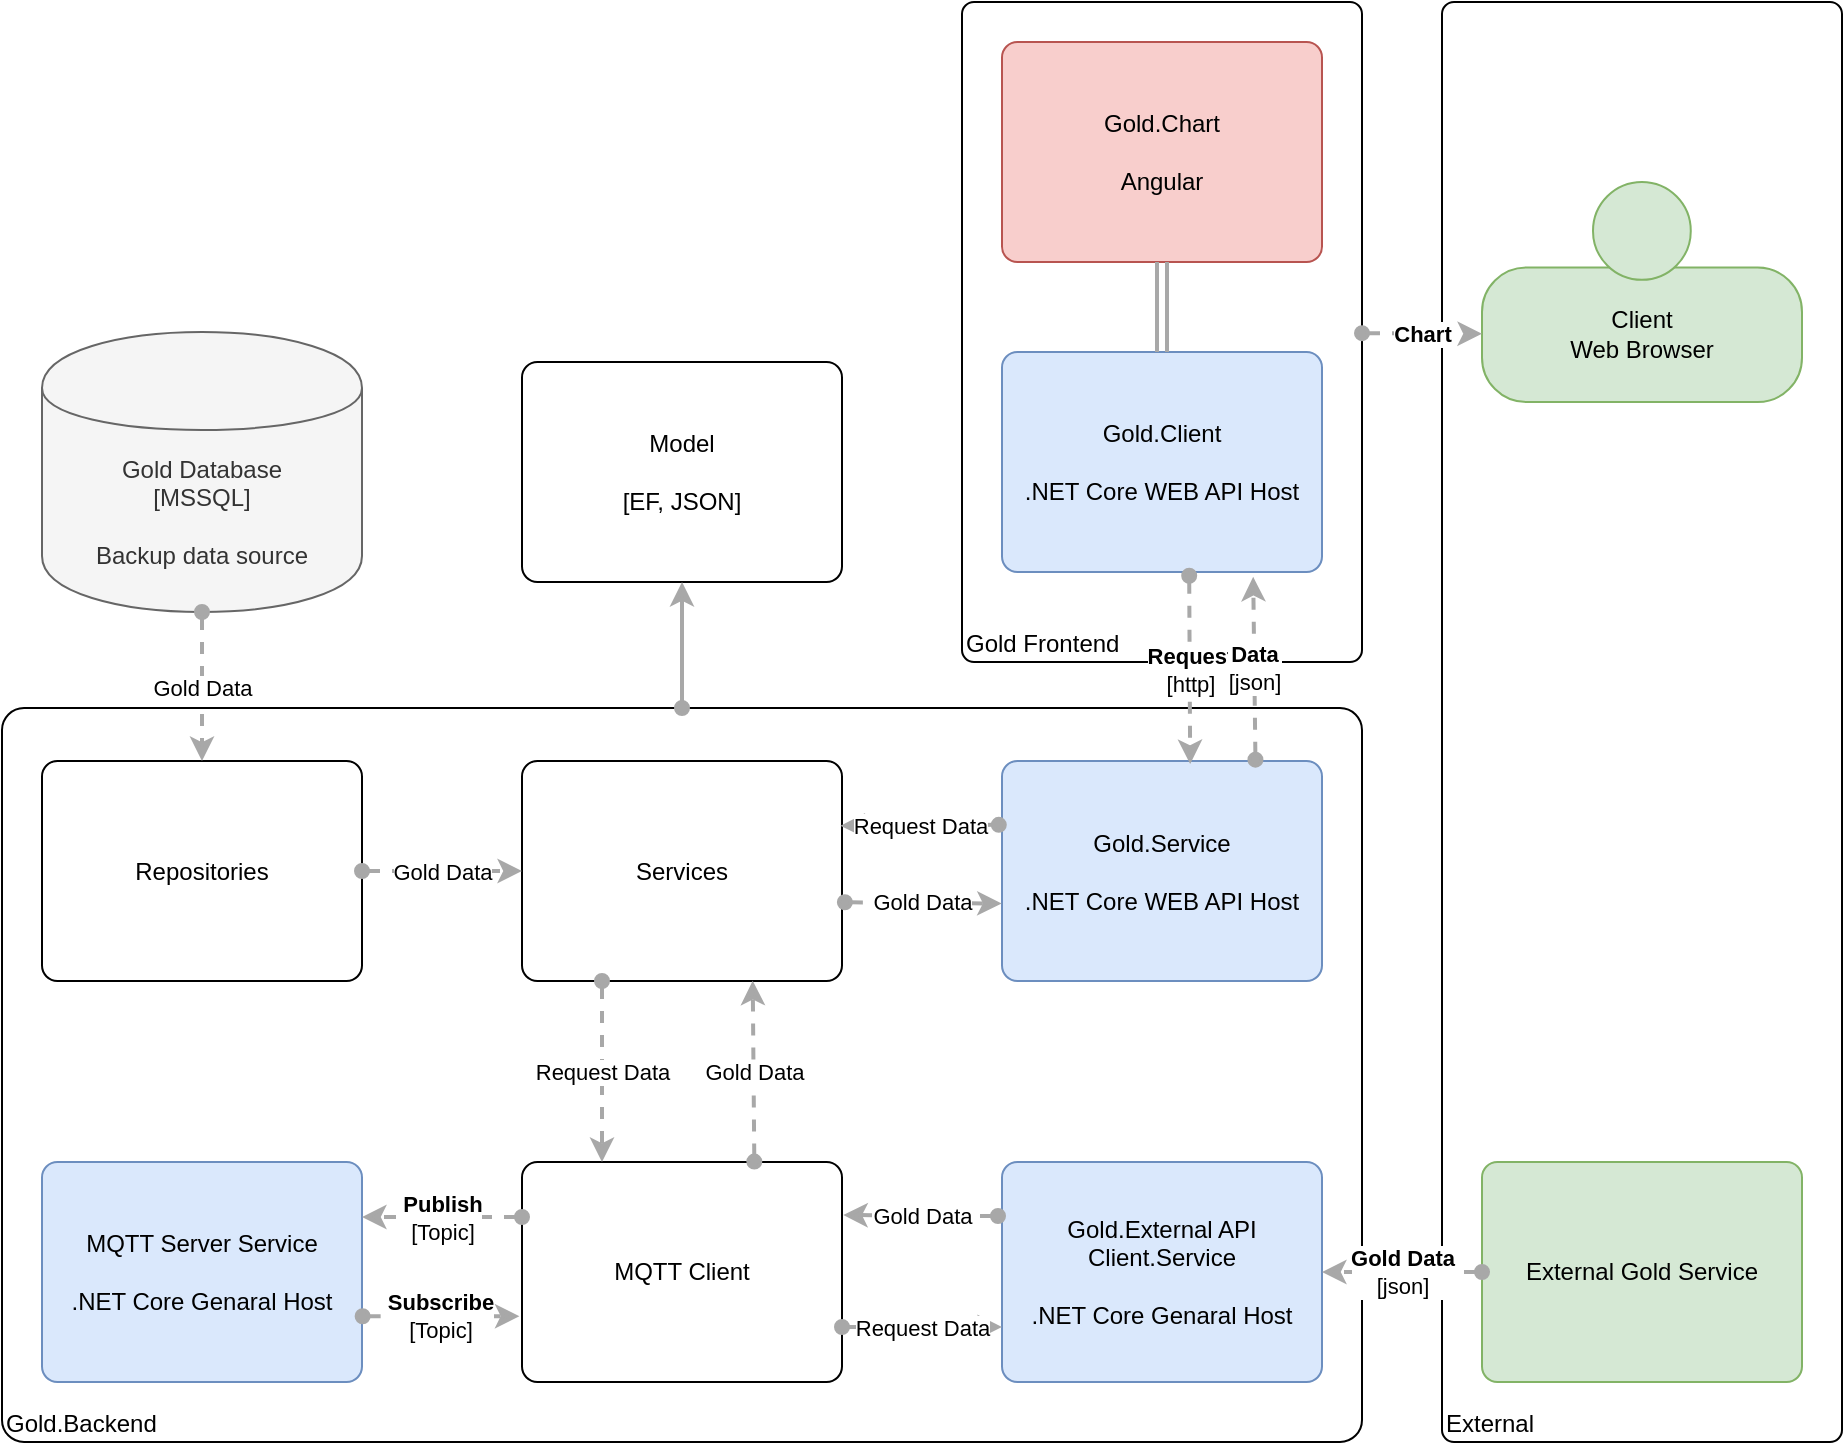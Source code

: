 <mxfile version="10.6.3" type="device"><diagram id="SVDi3Crjq7PxIm8EfB3E" name="Page-1"><mxGraphModel dx="3672" dy="833" grid="1" gridSize="10" guides="1" tooltips="1" connect="1" arrows="1" fold="1" page="1" pageScale="1" pageWidth="850" pageHeight="1100" math="0" shadow="0"><root><mxCell id="0"/><mxCell id="1" parent="0"/><object label="External" placeholders="1" c4Name="name" c4Type="ExecutionEnvironment" c4Application="applicationAndVersion" id="Kc7bczG8FJDXZqXD9Poh-52"><mxCell style="rounded=1;whiteSpace=wrap;html=1;labelBackgroundColor=none;fillColor=#ffffff;fontColor=#000000;align=left;arcSize=3;strokeColor=#000000;verticalAlign=bottom;" vertex="1" parent="1"><mxGeometry x="-940" y="60" width="200" height="720" as="geometry"/><C4ExecutionEnvironment as="c4"/></mxCell></object><object label="&lt;div style=&quot;text-align: left&quot;&gt;Gold Frontend&lt;br&gt;&lt;/div&gt;" placeholders="1" c4Name="name" c4Type="ExecutionEnvironment" c4Application="applicationAndVersion" id="Kc7bczG8FJDXZqXD9Poh-27"><mxCell style="rounded=1;whiteSpace=wrap;html=1;labelBackgroundColor=none;fillColor=#ffffff;fontColor=#000000;align=left;arcSize=3;strokeColor=#000000;verticalAlign=bottom;" vertex="1" parent="1"><mxGeometry x="-1180" y="60" width="200" height="330" as="geometry"/><C4ExecutionEnvironment as="c4"/></mxCell></object><object label="&lt;div style=&quot;text-align: left&quot;&gt;Gold.Backend&lt;br&gt;&lt;/div&gt;" placeholders="1" c4Name="name" c4Type="ExecutionEnvironment" c4Application="applicationAndVersion" id="Kc7bczG8FJDXZqXD9Poh-26"><mxCell style="rounded=1;whiteSpace=wrap;html=1;labelBackgroundColor=none;fillColor=#ffffff;fontColor=#000000;align=left;arcSize=3;strokeColor=#000000;verticalAlign=bottom;" vertex="1" parent="1"><mxGeometry x="-1660" y="413" width="680" height="367" as="geometry"/><C4ExecutionEnvironment as="c4"/></mxCell></object><object label="&lt;div&gt;Model&lt;/div&gt;&lt;div&gt;&lt;br&gt;&lt;/div&gt;&lt;div&gt;[EF, JSON]&lt;/div&gt;" placeholders="1" c4Name="name" c4Type="SoftwareSystem" c4Description="Beschreibung" id="Kc7bczG8FJDXZqXD9Poh-11"><mxCell style="rounded=1;whiteSpace=wrap;html=1;labelBackgroundColor=none;align=center;arcSize=7;" vertex="1" parent="1"><mxGeometry x="-1400" y="240" width="160" height="110" as="geometry"/><C4SoftwareSystem as="c4"/></mxCell></object><object label="Repositories" placeholders="1" c4Name="name" c4Type="SoftwareSystem" c4Description="Beschreibung" id="Kc7bczG8FJDXZqXD9Poh-12"><mxCell style="rounded=1;whiteSpace=wrap;html=1;labelBackgroundColor=none;align=center;arcSize=7;" vertex="1" parent="1"><mxGeometry x="-1640" y="439.5" width="160" height="110" as="geometry"/><C4SoftwareSystem as="c4"/></mxCell></object><object label="Services" placeholders="1" c4Name="name" c4Type="SoftwareSystem" c4Description="Beschreibung" id="Kc7bczG8FJDXZqXD9Poh-13"><mxCell style="rounded=1;whiteSpace=wrap;html=1;labelBackgroundColor=none;align=center;arcSize=7;" vertex="1" parent="1"><mxGeometry x="-1400" y="439.5" width="160" height="110" as="geometry"/><C4SoftwareSystem as="c4"/></mxCell></object><object label="&lt;div&gt;Gold.Service&lt;/div&gt;&lt;div&gt;&lt;br&gt;&lt;/div&gt;&lt;div&gt;.NET Core WEB API Host&lt;br&gt;&lt;/div&gt;" placeholders="1" c4Name="name" c4Type="SoftwareSystem" c4Description="Beschreibung" id="Kc7bczG8FJDXZqXD9Poh-14"><mxCell style="rounded=1;whiteSpace=wrap;html=1;labelBackgroundColor=none;fillColor=#dae8fc;fontColor=#000000;align=center;arcSize=7;strokeColor=#6c8ebf;" vertex="1" parent="1"><mxGeometry x="-1160" y="439.5" width="160" height="110" as="geometry"/><C4SoftwareSystem as="c4"/></mxCell></object><object label="MQTT Client" placeholders="1" c4Name="name" c4Type="SoftwareSystem" c4Description="Beschreibung" id="Kc7bczG8FJDXZqXD9Poh-15"><mxCell style="rounded=1;whiteSpace=wrap;html=1;labelBackgroundColor=none;align=center;arcSize=7;" vertex="1" parent="1"><mxGeometry x="-1400" y="640" width="160" height="110" as="geometry"/><C4SoftwareSystem as="c4"/></mxCell></object><object label="&lt;div&gt;Gold.External API Client.Service&lt;/div&gt;&lt;div&gt;&lt;br&gt;&lt;/div&gt;&lt;div&gt;.NET Core Genaral Host&lt;br&gt;&lt;/div&gt;" placeholders="1" c4Name="name" c4Type="SoftwareSystem" c4Description="Beschreibung" id="Kc7bczG8FJDXZqXD9Poh-16"><mxCell style="rounded=1;whiteSpace=wrap;html=1;labelBackgroundColor=none;fillColor=#dae8fc;fontColor=#000000;align=center;arcSize=7;strokeColor=#6c8ebf;" vertex="1" parent="1"><mxGeometry x="-1160" y="640" width="160" height="110" as="geometry"/><C4SoftwareSystem as="c4"/></mxCell></object><object label="Gold.Client&lt;div&gt;&lt;br&gt;&lt;/div&gt;&lt;div&gt;.NET Core WEB API Host&lt;/div&gt;" placeholders="1" c4Name="name" c4Type="SoftwareSystem" c4Description="Beschreibung" id="Kc7bczG8FJDXZqXD9Poh-20"><mxCell style="rounded=1;whiteSpace=wrap;html=1;labelBackgroundColor=none;fillColor=#dae8fc;fontColor=#000000;align=center;arcSize=7;strokeColor=#6c8ebf;" vertex="1" parent="1"><mxGeometry x="-1160" y="235" width="160" height="110" as="geometry"/><C4SoftwareSystem as="c4"/></mxCell></object><object label="&lt;div&gt;MQTT Server Service&lt;/div&gt;&lt;div&gt;&lt;br&gt;&lt;/div&gt;.NET Core Genaral Host" placeholders="1" c4Name="name" c4Type="Component" c4Technology="technology" c4Description="Beschreibung" id="Kc7bczG8FJDXZqXD9Poh-23"><mxCell style="rounded=1;whiteSpace=wrap;html=1;labelBackgroundColor=none;fillColor=#dae8fc;fontColor=#000000;align=center;arcSize=7;strokeColor=#6c8ebf;" vertex="1" parent="1"><mxGeometry x="-1640" y="640" width="160" height="110" as="geometry"/><C4Component as="c4"/></mxCell></object><object label="&lt;span&gt;Gold.Chart&lt;/span&gt;&lt;div&gt;&lt;br&gt;&lt;/div&gt;&lt;div&gt;Angular&lt;/div&gt;" placeholders="1" c4Name="name" c4Type="Component" c4Technology="technology" c4Description="Beschreibung" id="Kc7bczG8FJDXZqXD9Poh-24"><mxCell style="rounded=1;whiteSpace=wrap;html=1;labelBackgroundColor=none;fillColor=#f8cecc;align=center;arcSize=7;strokeColor=#b85450;" vertex="1" parent="1"><mxGeometry x="-1160" y="80" width="160" height="110" as="geometry"/><C4Component as="c4"/></mxCell></object><object label="&lt;span&gt;Gold Database&lt;/span&gt;&lt;div&gt;[MSSQL]&lt;/div&gt;&lt;div&gt;&lt;br&gt;&lt;/div&gt;&lt;div&gt;Backup data source&lt;br&gt;&lt;/div&gt;" placeholders="1" c4Type="Database" c4Technology="technology" c4Description="Beschreibung" id="Kc7bczG8FJDXZqXD9Poh-25"><mxCell style="shape=cylinder;whiteSpace=wrap;html=1;boundedLbl=1;rounded=0;labelBackgroundColor=none;fillColor=#f5f5f5;fontSize=12;align=center;strokeColor=#666666;fontColor=#333333;" vertex="1" parent="1"><mxGeometry x="-1640" y="225" width="160" height="140" as="geometry"/><C4Database as="c4"/></mxCell></object><object label="&lt;span&gt;External Gold Service&lt;br&gt;&lt;/span&gt;" placeholders="1" c4Name="name" c4Type="Component" c4Technology="technology" c4Description="Beschreibung" id="Kc7bczG8FJDXZqXD9Poh-28"><mxCell style="rounded=1;whiteSpace=wrap;html=1;labelBackgroundColor=none;fillColor=#d5e8d4;align=center;arcSize=7;strokeColor=#82b366;" vertex="1" parent="1"><mxGeometry x="-920" y="640" width="160" height="110" as="geometry"/><C4Component as="c4"/></mxCell></object><mxCell id="Kc7bczG8FJDXZqXD9Poh-43" value="" style="group;rounded=0;labelBackgroundColor=none;align=center;html=1;" vertex="1" connectable="0" parent="1"><mxGeometry x="-920" y="150" width="160" height="110" as="geometry"/><C4Person as="c4"/></mxCell><object label="&lt;div&gt;Client&lt;/div&gt;&lt;div&gt;Web Browser&lt;br&gt;&lt;/div&gt;" placeholders="1" c4Name="name" c4Type="body" c4Description="Beschreibung" id="Kc7bczG8FJDXZqXD9Poh-44"><mxCell style="rounded=1;whiteSpace=wrap;html=1;labelBackgroundColor=none;fillColor=#d5e8d4;align=center;arcSize=33;strokeColor=#82b366;" vertex="1" parent="Kc7bczG8FJDXZqXD9Poh-43"><mxGeometry y="42.778" width="160" height="67.222" as="geometry"/><C4Person as="c4"/></mxCell></object><mxCell id="Kc7bczG8FJDXZqXD9Poh-45" value="" style="ellipse;whiteSpace=wrap;html=1;aspect=fixed;rounded=0;labelBackgroundColor=none;fillColor=#d5e8d4;fontSize=12;align=center;strokeColor=#82b366;" vertex="1" parent="Kc7bczG8FJDXZqXD9Poh-43"><mxGeometry x="55.5" width="48.889" height="48.889" as="geometry"/><C4Person as="c4"/></mxCell><object label="&lt;div style=&quot;text-align: left&quot;&gt;&lt;div style=&quot;text-align: center&quot;&gt;&lt;b&gt;Gold Data&lt;br&gt;&lt;/b&gt;&lt;/div&gt;&lt;div style=&quot;text-align: center&quot;&gt;[json]&lt;/div&gt;&lt;/div&gt;" c4Type="Relationship" c4Description="Beschreibung" c4Technology="technology" id="Kc7bczG8FJDXZqXD9Poh-53"><mxCell style="edgeStyle=none;rounded=0;html=1;jettySize=auto;orthogonalLoop=1;strokeColor=#A8A8A8;strokeWidth=2;fontColor=#000000;jumpStyle=none;dashed=1;startArrow=oval;startFill=1;endArrow=classic;endFill=1;" edge="1" parent="1" source="Kc7bczG8FJDXZqXD9Poh-28" target="Kc7bczG8FJDXZqXD9Poh-16"><mxGeometry width="160" relative="1" as="geometry"><mxPoint x="-1030" y="820" as="sourcePoint"/><mxPoint x="-870" y="820" as="targetPoint"/></mxGeometry><C4Relationship as="c4"/></mxCell></object><object label="&lt;div style=&quot;text-align: left&quot;&gt;&lt;b&gt;Publish&lt;/b&gt;&lt;div style=&quot;text-align: center&quot;&gt;[Topic]&lt;/div&gt;&lt;/div&gt;" c4Type="Relationship" c4Description="Beschreibung" c4Technology="technology" id="Kc7bczG8FJDXZqXD9Poh-54"><mxCell style="edgeStyle=none;rounded=0;html=1;jettySize=auto;orthogonalLoop=1;strokeColor=#A8A8A8;strokeWidth=2;fontColor=#000000;jumpStyle=none;dashed=1;startArrow=oval;startFill=1;endArrow=classic;endFill=1;entryX=1;entryY=0.25;entryDx=0;entryDy=0;exitX=0;exitY=0.25;exitDx=0;exitDy=0;" edge="1" parent="1" source="Kc7bczG8FJDXZqXD9Poh-15" target="Kc7bczG8FJDXZqXD9Poh-23"><mxGeometry width="160" relative="1" as="geometry"><mxPoint x="-1500" y="680" as="sourcePoint"/><mxPoint x="-1340" y="680" as="targetPoint"/></mxGeometry><C4Relationship as="c4"/></mxCell></object><object label="&lt;div style=&quot;text-align: left&quot;&gt;&lt;b&gt;Subscribe&lt;/b&gt;&lt;div style=&quot;text-align: center&quot;&gt;[Topic]&lt;/div&gt;&lt;/div&gt;" c4Type="Relationship" c4Description="Beschreibung" c4Technology="technology" id="Kc7bczG8FJDXZqXD9Poh-55"><mxCell style="edgeStyle=none;rounded=0;html=1;entryX=-0.008;entryY=0.701;jettySize=auto;orthogonalLoop=1;strokeColor=#A8A8A8;strokeWidth=2;fontColor=#000000;jumpStyle=none;dashed=1;startArrow=oval;startFill=1;endArrow=classic;endFill=1;entryDx=0;entryDy=0;entryPerimeter=0;exitX=1.002;exitY=0.701;exitDx=0;exitDy=0;exitPerimeter=0;" edge="1" parent="1" source="Kc7bczG8FJDXZqXD9Poh-23" target="Kc7bczG8FJDXZqXD9Poh-15"><mxGeometry width="160" relative="1" as="geometry"><mxPoint x="-1460" y="730" as="sourcePoint"/><mxPoint x="-1300" y="730" as="targetPoint"/></mxGeometry><C4Relationship as="c4"/></mxCell></object><object label="Gold Data" c4Type="Relationship" c4Description="Beschreibung" c4Technology="technology" id="Kc7bczG8FJDXZqXD9Poh-56"><mxCell style="edgeStyle=none;rounded=0;html=1;entryX=1.004;entryY=0.241;jettySize=auto;orthogonalLoop=1;strokeColor=#A8A8A8;strokeWidth=2;fontColor=#000000;jumpStyle=none;dashed=1;startArrow=oval;startFill=1;endArrow=classic;endFill=1;entryDx=0;entryDy=0;entryPerimeter=0;" edge="1" parent="1" target="Kc7bczG8FJDXZqXD9Poh-15"><mxGeometry width="160" relative="1" as="geometry"><mxPoint x="-1162" y="667" as="sourcePoint"/><mxPoint x="-1070" y="680" as="targetPoint"/></mxGeometry><C4Relationship as="c4"/></mxCell></object><object label="Gold Data" c4Type="Relationship" c4Description="Beschreibung" c4Technology="technology" id="Kc7bczG8FJDXZqXD9Poh-57"><mxCell style="edgeStyle=none;rounded=0;html=1;entryX=0.721;entryY=0.999;jettySize=auto;orthogonalLoop=1;strokeColor=#A8A8A8;strokeWidth=2;fontColor=#000000;jumpStyle=none;dashed=1;startArrow=oval;startFill=1;endArrow=classic;endFill=1;entryDx=0;entryDy=0;entryPerimeter=0;exitX=0.726;exitY=-0.002;exitDx=0;exitDy=0;exitPerimeter=0;" edge="1" parent="1" source="Kc7bczG8FJDXZqXD9Poh-15" target="Kc7bczG8FJDXZqXD9Poh-13"><mxGeometry width="160" relative="1" as="geometry"><mxPoint x="-1152" y="677" as="sourcePoint"/><mxPoint x="-1229.4" y="676.6" as="targetPoint"/></mxGeometry><C4Relationship as="c4"/></mxCell></object><object label="Request Data" c4Type="Relationship" c4Description="Beschreibung" c4Technology="technology" id="Kc7bczG8FJDXZqXD9Poh-58"><mxCell style="edgeStyle=none;rounded=0;html=1;entryX=0.25;entryY=0;jettySize=auto;orthogonalLoop=1;strokeColor=#A8A8A8;strokeWidth=2;fontColor=#000000;jumpStyle=none;dashed=1;startArrow=oval;startFill=1;endArrow=classic;endFill=1;exitX=0.25;exitY=1;exitDx=0;exitDy=0;entryDx=0;entryDy=0;" edge="1" parent="1" source="Kc7bczG8FJDXZqXD9Poh-13" target="Kc7bczG8FJDXZqXD9Poh-15"><mxGeometry width="160" relative="1" as="geometry"><mxPoint x="-1410" y="600" as="sourcePoint"/><mxPoint x="-1250" y="600" as="targetPoint"/></mxGeometry><C4Relationship as="c4"/></mxCell></object><object label="Request Data" c4Type="Relationship" c4Description="Beschreibung" c4Technology="technology" id="Kc7bczG8FJDXZqXD9Poh-59"><mxCell style="edgeStyle=none;rounded=0;html=1;entryX=0;entryY=0.75;jettySize=auto;orthogonalLoop=1;strokeColor=#A8A8A8;strokeWidth=2;fontColor=#000000;jumpStyle=none;dashed=1;startArrow=oval;startFill=1;endArrow=classic;endFill=1;exitX=1;exitY=0.75;exitDx=0;exitDy=0;entryDx=0;entryDy=0;" edge="1" parent="1" source="Kc7bczG8FJDXZqXD9Poh-15" target="Kc7bczG8FJDXZqXD9Poh-16"><mxGeometry width="160" relative="1" as="geometry"><mxPoint x="-1349.8" y="559.4" as="sourcePoint"/><mxPoint x="-1349.8" y="650.2" as="targetPoint"/></mxGeometry><C4Relationship as="c4"/></mxCell></object><object label="Gold Data" c4Type="Relationship" c4Description="Beschreibung" c4Technology="technology" id="Kc7bczG8FJDXZqXD9Poh-60"><mxCell style="edgeStyle=none;rounded=0;html=1;jettySize=auto;orthogonalLoop=1;strokeColor=#A8A8A8;strokeWidth=2;fontColor=#000000;jumpStyle=none;dashed=1;startArrow=oval;startFill=1;endArrow=classic;endFill=1;" edge="1" parent="1" source="Kc7bczG8FJDXZqXD9Poh-12" target="Kc7bczG8FJDXZqXD9Poh-13"><mxGeometry width="160" relative="1" as="geometry"><mxPoint x="-1480" y="500" as="sourcePoint"/><mxPoint x="-1320" y="500" as="targetPoint"/></mxGeometry><C4Relationship as="c4"/></mxCell></object><object label="Gold Data" c4Type="Relationship" c4Description="Beschreibung" c4Technology="technology" id="Kc7bczG8FJDXZqXD9Poh-61"><mxCell style="edgeStyle=none;rounded=0;html=1;jettySize=auto;orthogonalLoop=1;strokeColor=#A8A8A8;strokeWidth=2;fontColor=#000000;jumpStyle=none;dashed=1;startArrow=oval;startFill=1;endArrow=classic;endFill=1;" edge="1" parent="1" source="Kc7bczG8FJDXZqXD9Poh-25" target="Kc7bczG8FJDXZqXD9Poh-12"><mxGeometry width="160" relative="1" as="geometry"><mxPoint x="-1470" y="504.5" as="sourcePoint"/><mxPoint x="-1390" y="504.5" as="targetPoint"/></mxGeometry><C4Relationship as="c4"/></mxCell></object><object label="Request Data" c4Type="Relationship" c4Description="Beschreibung" c4Technology="technology" id="Kc7bczG8FJDXZqXD9Poh-62"><mxCell style="edgeStyle=none;rounded=0;html=1;entryX=0.995;entryY=0.294;jettySize=auto;orthogonalLoop=1;strokeColor=#A8A8A8;strokeWidth=2;fontColor=#000000;jumpStyle=none;dashed=1;startArrow=oval;startFill=1;endArrow=classic;endFill=1;entryDx=0;entryDy=0;entryPerimeter=0;exitX=-0.01;exitY=0.29;exitDx=0;exitDy=0;exitPerimeter=0;" edge="1" parent="1" source="Kc7bczG8FJDXZqXD9Poh-14" target="Kc7bczG8FJDXZqXD9Poh-13"><mxGeometry width="160" relative="1" as="geometry"><mxPoint x="-1200.5" y="479.948" as="sourcePoint"/><mxPoint x="-1200.5" y="570.293" as="targetPoint"/></mxGeometry><C4Relationship as="c4"/></mxCell></object><object label="Gold Data" c4Type="Relationship" c4Description="Beschreibung" c4Technology="technology" id="Kc7bczG8FJDXZqXD9Poh-63"><mxCell style="edgeStyle=none;rounded=0;html=1;entryX=-0.001;entryY=0.648;jettySize=auto;orthogonalLoop=1;strokeColor=#A8A8A8;strokeWidth=2;fontColor=#000000;jumpStyle=none;dashed=1;startArrow=oval;startFill=1;endArrow=classic;endFill=1;entryDx=0;entryDy=0;entryPerimeter=0;exitX=1.009;exitY=0.642;exitDx=0;exitDy=0;exitPerimeter=0;" edge="1" parent="1" source="Kc7bczG8FJDXZqXD9Poh-13" target="Kc7bczG8FJDXZqXD9Poh-14"><mxGeometry width="160" relative="1" as="geometry"><mxPoint x="-1152" y="677" as="sourcePoint"/><mxPoint x="-1229.31" y="676.69" as="targetPoint"/></mxGeometry><C4Relationship as="c4"/></mxCell></object><object label="" c4Type="Relationship" c4Description="Beschreibung" c4Technology="technology" id="Kc7bczG8FJDXZqXD9Poh-65"><mxCell style="edgeStyle=none;rounded=0;html=1;jettySize=auto;orthogonalLoop=1;strokeColor=#A8A8A8;strokeWidth=2;fontColor=#000000;jumpStyle=none;startArrow=oval;startFill=1;endArrow=classic;endFill=1;" edge="1" parent="1" source="Kc7bczG8FJDXZqXD9Poh-26" target="Kc7bczG8FJDXZqXD9Poh-11"><mxGeometry width="160" relative="1" as="geometry"><mxPoint x="-1260" y="370" as="sourcePoint"/><mxPoint x="-1230" y="380" as="targetPoint"/></mxGeometry><C4Relationship as="c4"/></mxCell></object><object label="" c4Type="Relationship" c4Description="Beschreibung" c4Technology="technology" id="Kc7bczG8FJDXZqXD9Poh-67"><mxCell style="edgeStyle=none;rounded=0;html=1;jettySize=auto;orthogonalLoop=1;strokeColor=#A8A8A8;strokeWidth=2;fontColor=#000000;jumpStyle=none;startArrow=oval;startFill=1;endArrow=classic;endFill=1;shape=link;" edge="1" parent="1" source="Kc7bczG8FJDXZqXD9Poh-24" target="Kc7bczG8FJDXZqXD9Poh-20"><mxGeometry width="160" relative="1" as="geometry"><mxPoint x="-1330" y="150" as="sourcePoint"/><mxPoint x="-1170" y="150" as="targetPoint"/></mxGeometry><C4Relationship as="c4"/></mxCell></object><object label="&lt;div style=&quot;text-align: left&quot;&gt;&lt;div style=&quot;text-align: center&quot;&gt;&lt;b&gt;Request&lt;/b&gt;&lt;/div&gt;&lt;div style=&quot;text-align: center&quot;&gt;[http]&lt;/div&gt;&lt;/div&gt;" c4Type="Relationship" c4Description="Beschreibung" c4Technology="technology" id="Kc7bczG8FJDXZqXD9Poh-68"><mxCell style="edgeStyle=none;rounded=0;html=1;entryX=0.588;entryY=0.014;jettySize=auto;orthogonalLoop=1;strokeColor=#A8A8A8;strokeWidth=2;fontColor=#000000;jumpStyle=none;dashed=1;startArrow=oval;startFill=1;endArrow=classic;endFill=1;exitX=0.585;exitY=1.017;exitDx=0;exitDy=0;exitPerimeter=0;entryDx=0;entryDy=0;entryPerimeter=0;" edge="1" parent="1" source="Kc7bczG8FJDXZqXD9Poh-20" target="Kc7bczG8FJDXZqXD9Poh-14"><mxGeometry width="160" relative="1" as="geometry"><mxPoint x="-1360" y="180" as="sourcePoint"/><mxPoint x="-1200" y="180" as="targetPoint"/></mxGeometry><C4Relationship as="c4"/></mxCell></object><object label="&lt;div style=&quot;text-align: left&quot;&gt;&lt;div style=&quot;text-align: center&quot;&gt;&lt;b&gt;Data&lt;/b&gt;&lt;/div&gt;&lt;div style=&quot;text-align: center&quot;&gt;[json]&lt;/div&gt;&lt;/div&gt;" c4Type="Relationship" c4Description="Beschreibung" c4Technology="technology" id="Kc7bczG8FJDXZqXD9Poh-69"><mxCell style="edgeStyle=none;rounded=0;html=1;entryX=0.785;entryY=1.022;jettySize=auto;orthogonalLoop=1;strokeColor=#A8A8A8;strokeWidth=2;fontColor=#000000;jumpStyle=none;dashed=1;startArrow=oval;startFill=1;endArrow=classic;endFill=1;exitX=0.792;exitY=-0.006;exitDx=0;exitDy=0;exitPerimeter=0;entryDx=0;entryDy=0;entryPerimeter=0;" edge="1" parent="1" source="Kc7bczG8FJDXZqXD9Poh-14" target="Kc7bczG8FJDXZqXD9Poh-20"><mxGeometry width="160" relative="1" as="geometry"><mxPoint x="-1360" y="160" as="sourcePoint"/><mxPoint x="-1200" y="160" as="targetPoint"/></mxGeometry><C4Relationship as="c4"/></mxCell></object><object label="&lt;div style=&quot;text-align: left&quot;&gt;&lt;div style=&quot;text-align: center&quot;&gt;&lt;b&gt;Chart&lt;/b&gt;&lt;/div&gt;&lt;/div&gt;" c4Type="Relationship" c4Description="Beschreibung" c4Technology="technology" id="Kc7bczG8FJDXZqXD9Poh-71"><mxCell style="edgeStyle=none;rounded=0;html=1;jettySize=auto;orthogonalLoop=1;strokeColor=#A8A8A8;strokeWidth=2;fontColor=#000000;jumpStyle=none;dashed=1;startArrow=oval;startFill=1;endArrow=classic;endFill=1;" edge="1" parent="1" source="Kc7bczG8FJDXZqXD9Poh-27" target="Kc7bczG8FJDXZqXD9Poh-44"><mxGeometry width="160" relative="1" as="geometry"><mxPoint x="-990" y="170" as="sourcePoint"/><mxPoint x="-830" y="170" as="targetPoint"/></mxGeometry><C4Relationship as="c4"/></mxCell></object></root></mxGraphModel></diagram></mxfile>